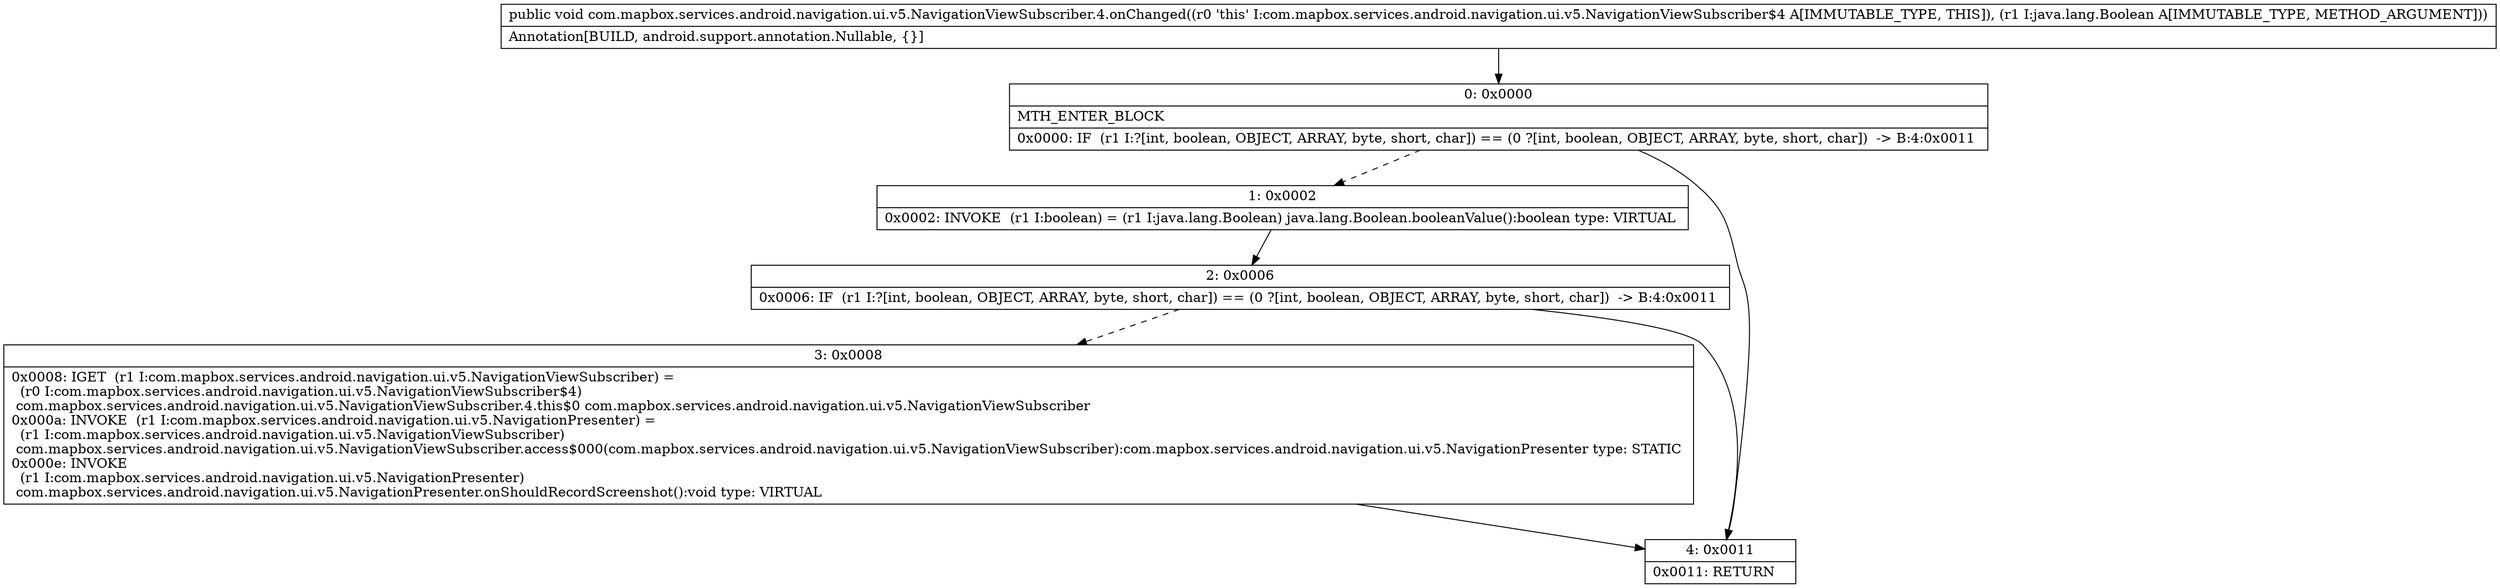 digraph "CFG forcom.mapbox.services.android.navigation.ui.v5.NavigationViewSubscriber.4.onChanged(Ljava\/lang\/Boolean;)V" {
Node_0 [shape=record,label="{0\:\ 0x0000|MTH_ENTER_BLOCK\l|0x0000: IF  (r1 I:?[int, boolean, OBJECT, ARRAY, byte, short, char]) == (0 ?[int, boolean, OBJECT, ARRAY, byte, short, char])  \-\> B:4:0x0011 \l}"];
Node_1 [shape=record,label="{1\:\ 0x0002|0x0002: INVOKE  (r1 I:boolean) = (r1 I:java.lang.Boolean) java.lang.Boolean.booleanValue():boolean type: VIRTUAL \l}"];
Node_2 [shape=record,label="{2\:\ 0x0006|0x0006: IF  (r1 I:?[int, boolean, OBJECT, ARRAY, byte, short, char]) == (0 ?[int, boolean, OBJECT, ARRAY, byte, short, char])  \-\> B:4:0x0011 \l}"];
Node_3 [shape=record,label="{3\:\ 0x0008|0x0008: IGET  (r1 I:com.mapbox.services.android.navigation.ui.v5.NavigationViewSubscriber) = \l  (r0 I:com.mapbox.services.android.navigation.ui.v5.NavigationViewSubscriber$4)\l com.mapbox.services.android.navigation.ui.v5.NavigationViewSubscriber.4.this$0 com.mapbox.services.android.navigation.ui.v5.NavigationViewSubscriber \l0x000a: INVOKE  (r1 I:com.mapbox.services.android.navigation.ui.v5.NavigationPresenter) = \l  (r1 I:com.mapbox.services.android.navigation.ui.v5.NavigationViewSubscriber)\l com.mapbox.services.android.navigation.ui.v5.NavigationViewSubscriber.access$000(com.mapbox.services.android.navigation.ui.v5.NavigationViewSubscriber):com.mapbox.services.android.navigation.ui.v5.NavigationPresenter type: STATIC \l0x000e: INVOKE  \l  (r1 I:com.mapbox.services.android.navigation.ui.v5.NavigationPresenter)\l com.mapbox.services.android.navigation.ui.v5.NavigationPresenter.onShouldRecordScreenshot():void type: VIRTUAL \l}"];
Node_4 [shape=record,label="{4\:\ 0x0011|0x0011: RETURN   \l}"];
MethodNode[shape=record,label="{public void com.mapbox.services.android.navigation.ui.v5.NavigationViewSubscriber.4.onChanged((r0 'this' I:com.mapbox.services.android.navigation.ui.v5.NavigationViewSubscriber$4 A[IMMUTABLE_TYPE, THIS]), (r1 I:java.lang.Boolean A[IMMUTABLE_TYPE, METHOD_ARGUMENT]))  | Annotation[BUILD, android.support.annotation.Nullable, \{\}]\l}"];
MethodNode -> Node_0;
Node_0 -> Node_1[style=dashed];
Node_0 -> Node_4;
Node_1 -> Node_2;
Node_2 -> Node_3[style=dashed];
Node_2 -> Node_4;
Node_3 -> Node_4;
}

